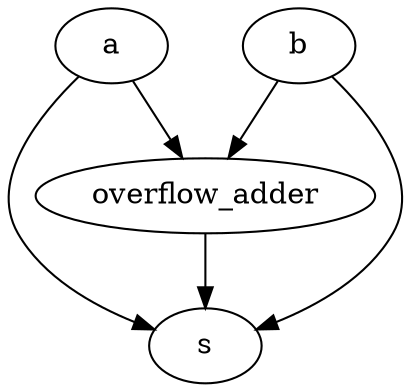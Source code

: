 strict digraph "" {
	a	[complexity=9,
		importance=0.569105583887,
		rank=0.0632339537652];
	s	[complexity=0,
		importance=0.243902499714,
		rank=0.0];
	a -> s;
	overflow_adder	[complexity=6,
		importance=0.439024380336,
		rank=0.073170730056];
	a -> overflow_adder;
	b	[complexity=9,
		importance=0.569105583887,
		rank=0.0632339537652];
	b -> s;
	b -> overflow_adder;
	overflow_adder -> s;
}
